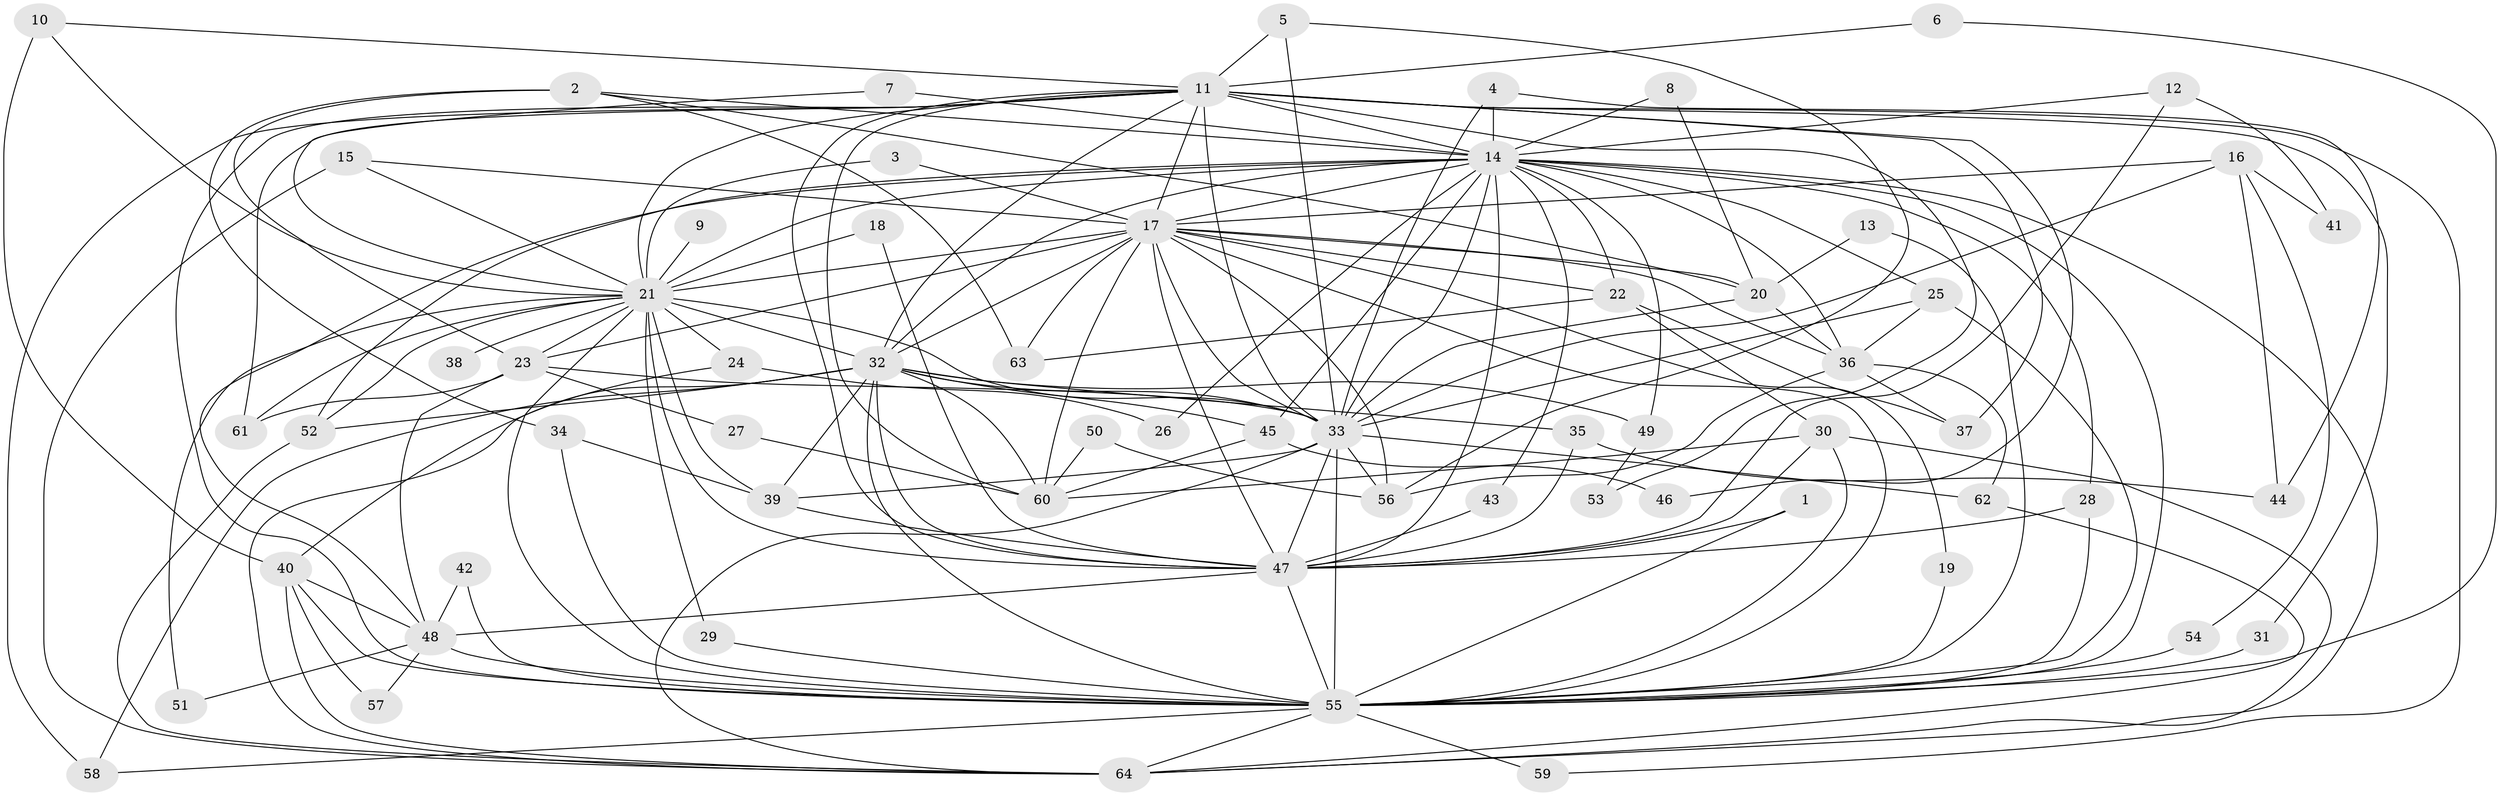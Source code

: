 // original degree distribution, {22: 0.0078125, 27: 0.015625, 19: 0.015625, 28: 0.0078125, 21: 0.0078125, 25: 0.0078125, 26: 0.0078125, 18: 0.0078125, 3: 0.2265625, 2: 0.5703125, 4: 0.0234375, 8: 0.015625, 7: 0.03125, 5: 0.03125, 9: 0.0078125, 6: 0.015625}
// Generated by graph-tools (version 1.1) at 2025/01/03/09/25 03:01:27]
// undirected, 64 vertices, 169 edges
graph export_dot {
graph [start="1"]
  node [color=gray90,style=filled];
  1;
  2;
  3;
  4;
  5;
  6;
  7;
  8;
  9;
  10;
  11;
  12;
  13;
  14;
  15;
  16;
  17;
  18;
  19;
  20;
  21;
  22;
  23;
  24;
  25;
  26;
  27;
  28;
  29;
  30;
  31;
  32;
  33;
  34;
  35;
  36;
  37;
  38;
  39;
  40;
  41;
  42;
  43;
  44;
  45;
  46;
  47;
  48;
  49;
  50;
  51;
  52;
  53;
  54;
  55;
  56;
  57;
  58;
  59;
  60;
  61;
  62;
  63;
  64;
  1 -- 47 [weight=1.0];
  1 -- 55 [weight=1.0];
  2 -- 14 [weight=1.0];
  2 -- 20 [weight=1.0];
  2 -- 23 [weight=1.0];
  2 -- 34 [weight=1.0];
  2 -- 63 [weight=1.0];
  3 -- 17 [weight=1.0];
  3 -- 21 [weight=1.0];
  4 -- 14 [weight=1.0];
  4 -- 33 [weight=1.0];
  4 -- 44 [weight=1.0];
  5 -- 11 [weight=1.0];
  5 -- 33 [weight=1.0];
  5 -- 56 [weight=1.0];
  6 -- 11 [weight=1.0];
  6 -- 55 [weight=1.0];
  7 -- 14 [weight=1.0];
  7 -- 21 [weight=1.0];
  8 -- 14 [weight=1.0];
  8 -- 20 [weight=1.0];
  9 -- 21 [weight=1.0];
  10 -- 11 [weight=1.0];
  10 -- 21 [weight=1.0];
  10 -- 40 [weight=1.0];
  11 -- 14 [weight=3.0];
  11 -- 17 [weight=3.0];
  11 -- 21 [weight=2.0];
  11 -- 31 [weight=1.0];
  11 -- 32 [weight=1.0];
  11 -- 33 [weight=3.0];
  11 -- 37 [weight=1.0];
  11 -- 46 [weight=1.0];
  11 -- 47 [weight=1.0];
  11 -- 53 [weight=1.0];
  11 -- 55 [weight=1.0];
  11 -- 58 [weight=1.0];
  11 -- 59 [weight=1.0];
  11 -- 60 [weight=1.0];
  11 -- 61 [weight=1.0];
  12 -- 14 [weight=1.0];
  12 -- 41 [weight=1.0];
  12 -- 47 [weight=1.0];
  13 -- 20 [weight=1.0];
  13 -- 55 [weight=1.0];
  14 -- 17 [weight=2.0];
  14 -- 21 [weight=4.0];
  14 -- 22 [weight=2.0];
  14 -- 25 [weight=1.0];
  14 -- 26 [weight=1.0];
  14 -- 28 [weight=1.0];
  14 -- 32 [weight=2.0];
  14 -- 33 [weight=4.0];
  14 -- 36 [weight=2.0];
  14 -- 43 [weight=1.0];
  14 -- 45 [weight=1.0];
  14 -- 47 [weight=3.0];
  14 -- 48 [weight=1.0];
  14 -- 49 [weight=3.0];
  14 -- 52 [weight=1.0];
  14 -- 55 [weight=2.0];
  14 -- 64 [weight=2.0];
  15 -- 17 [weight=1.0];
  15 -- 21 [weight=1.0];
  15 -- 64 [weight=1.0];
  16 -- 17 [weight=2.0];
  16 -- 33 [weight=2.0];
  16 -- 41 [weight=2.0];
  16 -- 44 [weight=1.0];
  16 -- 54 [weight=1.0];
  17 -- 19 [weight=1.0];
  17 -- 20 [weight=1.0];
  17 -- 21 [weight=1.0];
  17 -- 22 [weight=1.0];
  17 -- 23 [weight=1.0];
  17 -- 32 [weight=1.0];
  17 -- 33 [weight=3.0];
  17 -- 36 [weight=1.0];
  17 -- 47 [weight=1.0];
  17 -- 55 [weight=1.0];
  17 -- 56 [weight=1.0];
  17 -- 60 [weight=1.0];
  17 -- 63 [weight=1.0];
  18 -- 21 [weight=1.0];
  18 -- 47 [weight=1.0];
  19 -- 55 [weight=1.0];
  20 -- 33 [weight=3.0];
  20 -- 36 [weight=1.0];
  21 -- 23 [weight=1.0];
  21 -- 24 [weight=1.0];
  21 -- 29 [weight=1.0];
  21 -- 32 [weight=1.0];
  21 -- 33 [weight=2.0];
  21 -- 38 [weight=1.0];
  21 -- 39 [weight=1.0];
  21 -- 47 [weight=1.0];
  21 -- 51 [weight=1.0];
  21 -- 52 [weight=1.0];
  21 -- 55 [weight=1.0];
  21 -- 61 [weight=1.0];
  22 -- 30 [weight=1.0];
  22 -- 37 [weight=1.0];
  22 -- 63 [weight=1.0];
  23 -- 27 [weight=1.0];
  23 -- 33 [weight=1.0];
  23 -- 48 [weight=1.0];
  23 -- 61 [weight=1.0];
  24 -- 26 [weight=1.0];
  24 -- 40 [weight=1.0];
  25 -- 33 [weight=1.0];
  25 -- 36 [weight=1.0];
  25 -- 55 [weight=1.0];
  27 -- 60 [weight=1.0];
  28 -- 47 [weight=1.0];
  28 -- 55 [weight=1.0];
  29 -- 55 [weight=1.0];
  30 -- 47 [weight=1.0];
  30 -- 55 [weight=1.0];
  30 -- 60 [weight=1.0];
  30 -- 64 [weight=1.0];
  31 -- 55 [weight=1.0];
  32 -- 33 [weight=4.0];
  32 -- 35 [weight=1.0];
  32 -- 39 [weight=1.0];
  32 -- 45 [weight=1.0];
  32 -- 47 [weight=1.0];
  32 -- 49 [weight=1.0];
  32 -- 52 [weight=1.0];
  32 -- 55 [weight=1.0];
  32 -- 58 [weight=1.0];
  32 -- 60 [weight=1.0];
  32 -- 64 [weight=1.0];
  33 -- 39 [weight=1.0];
  33 -- 47 [weight=3.0];
  33 -- 55 [weight=3.0];
  33 -- 56 [weight=1.0];
  33 -- 62 [weight=1.0];
  33 -- 64 [weight=1.0];
  34 -- 39 [weight=1.0];
  34 -- 55 [weight=1.0];
  35 -- 44 [weight=1.0];
  35 -- 47 [weight=1.0];
  36 -- 37 [weight=1.0];
  36 -- 56 [weight=1.0];
  36 -- 62 [weight=1.0];
  39 -- 47 [weight=1.0];
  40 -- 48 [weight=1.0];
  40 -- 55 [weight=1.0];
  40 -- 57 [weight=1.0];
  40 -- 64 [weight=1.0];
  42 -- 48 [weight=1.0];
  42 -- 55 [weight=1.0];
  43 -- 47 [weight=2.0];
  45 -- 46 [weight=1.0];
  45 -- 60 [weight=1.0];
  47 -- 48 [weight=1.0];
  47 -- 55 [weight=2.0];
  48 -- 51 [weight=1.0];
  48 -- 55 [weight=1.0];
  48 -- 57 [weight=1.0];
  49 -- 53 [weight=1.0];
  50 -- 56 [weight=1.0];
  50 -- 60 [weight=1.0];
  52 -- 64 [weight=1.0];
  54 -- 55 [weight=1.0];
  55 -- 58 [weight=1.0];
  55 -- 59 [weight=1.0];
  55 -- 64 [weight=1.0];
  62 -- 64 [weight=1.0];
}
